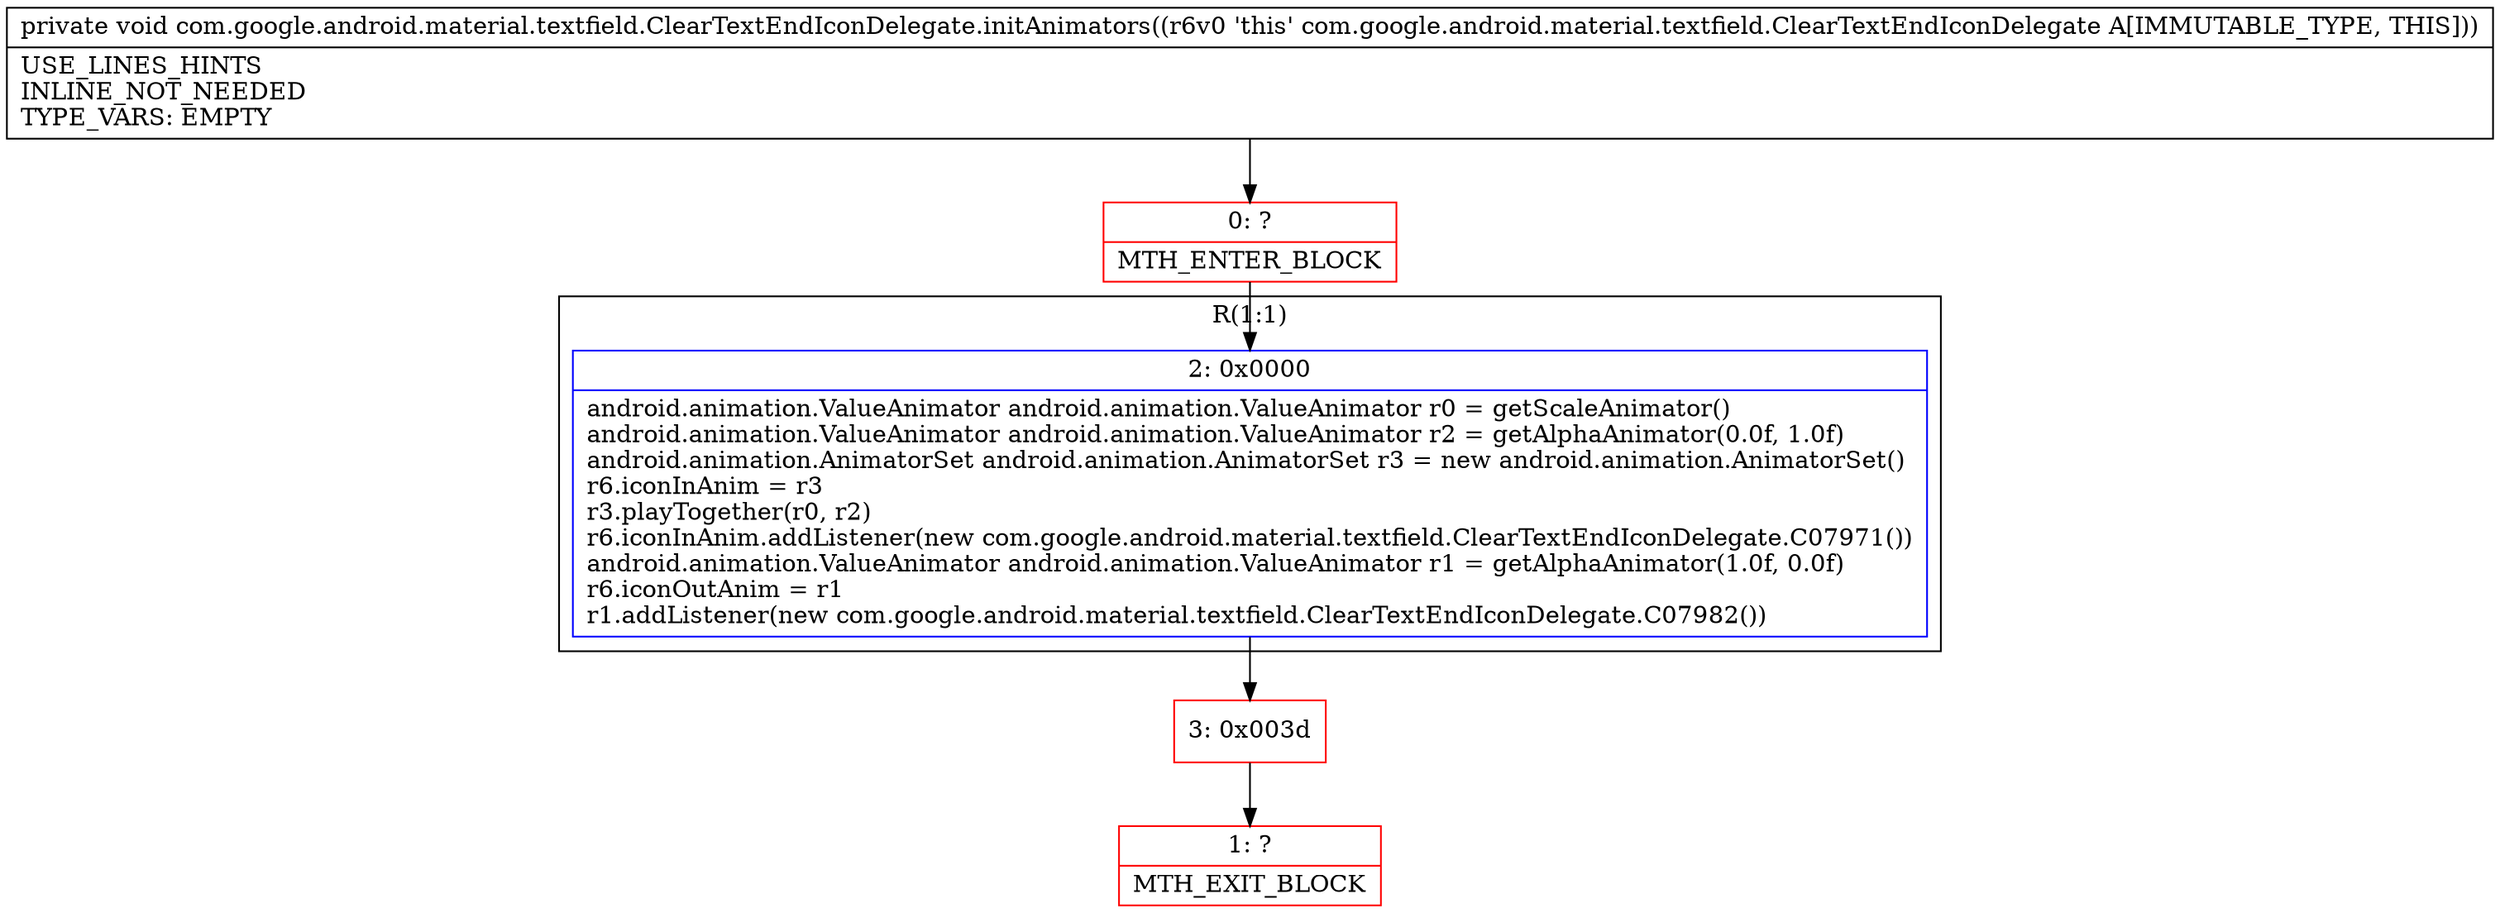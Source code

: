digraph "CFG forcom.google.android.material.textfield.ClearTextEndIconDelegate.initAnimators()V" {
subgraph cluster_Region_1144898741 {
label = "R(1:1)";
node [shape=record,color=blue];
Node_2 [shape=record,label="{2\:\ 0x0000|android.animation.ValueAnimator android.animation.ValueAnimator r0 = getScaleAnimator()\landroid.animation.ValueAnimator android.animation.ValueAnimator r2 = getAlphaAnimator(0.0f, 1.0f)\landroid.animation.AnimatorSet android.animation.AnimatorSet r3 = new android.animation.AnimatorSet()\lr6.iconInAnim = r3\lr3.playTogether(r0, r2)\lr6.iconInAnim.addListener(new com.google.android.material.textfield.ClearTextEndIconDelegate.C07971())\landroid.animation.ValueAnimator android.animation.ValueAnimator r1 = getAlphaAnimator(1.0f, 0.0f)\lr6.iconOutAnim = r1\lr1.addListener(new com.google.android.material.textfield.ClearTextEndIconDelegate.C07982())\l}"];
}
Node_0 [shape=record,color=red,label="{0\:\ ?|MTH_ENTER_BLOCK\l}"];
Node_3 [shape=record,color=red,label="{3\:\ 0x003d}"];
Node_1 [shape=record,color=red,label="{1\:\ ?|MTH_EXIT_BLOCK\l}"];
MethodNode[shape=record,label="{private void com.google.android.material.textfield.ClearTextEndIconDelegate.initAnimators((r6v0 'this' com.google.android.material.textfield.ClearTextEndIconDelegate A[IMMUTABLE_TYPE, THIS]))  | USE_LINES_HINTS\lINLINE_NOT_NEEDED\lTYPE_VARS: EMPTY\l}"];
MethodNode -> Node_0;Node_2 -> Node_3;
Node_0 -> Node_2;
Node_3 -> Node_1;
}

